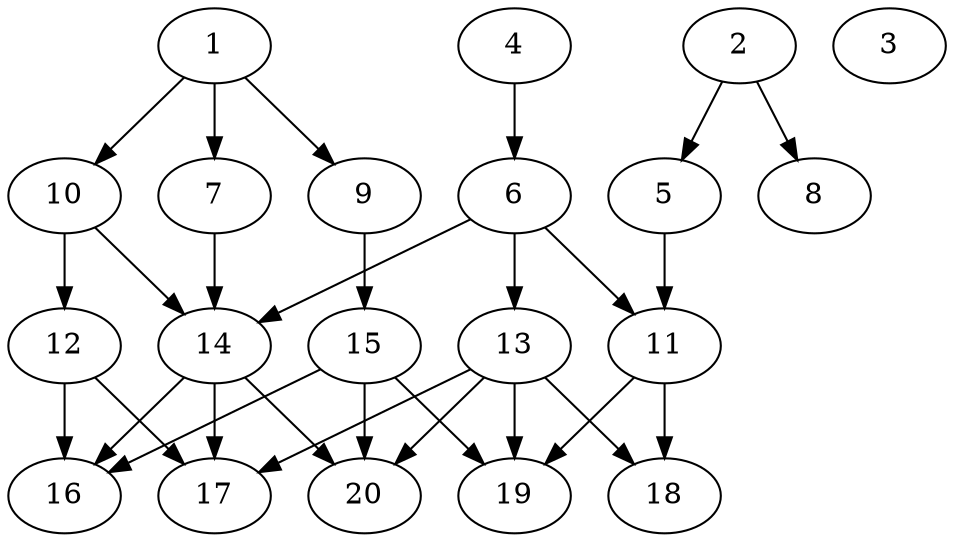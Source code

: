 // DAG automatically generated by daggen at Tue Jul 23 14:23:30 2019
// ./daggen --dot -n 20 --ccr 0.5 --fat 0.6 --regular 0.5 --density 0.6 --mindata 5242880 --maxdata 52428800 
digraph G {
  1 [size="28438528", alpha="0.04", expect_size="14219264"] 
  1 -> 7 [size ="14219264"]
  1 -> 9 [size ="14219264"]
  1 -> 10 [size ="14219264"]
  2 [size="97943552", alpha="0.08", expect_size="48971776"] 
  2 -> 5 [size ="48971776"]
  2 -> 8 [size ="48971776"]
  3 [size="29110272", alpha="0.02", expect_size="14555136"] 
  4 [size="102318080", alpha="0.05", expect_size="51159040"] 
  4 -> 6 [size ="51159040"]
  5 [size="79927296", alpha="0.08", expect_size="39963648"] 
  5 -> 11 [size ="39963648"]
  6 [size="92467200", alpha="0.08", expect_size="46233600"] 
  6 -> 11 [size ="46233600"]
  6 -> 13 [size ="46233600"]
  6 -> 14 [size ="46233600"]
  7 [size="80033792", alpha="0.01", expect_size="40016896"] 
  7 -> 14 [size ="40016896"]
  8 [size="64086016", alpha="0.15", expect_size="32043008"] 
  9 [size="43888640", alpha="0.11", expect_size="21944320"] 
  9 -> 15 [size ="21944320"]
  10 [size="72853504", alpha="0.18", expect_size="36426752"] 
  10 -> 12 [size ="36426752"]
  10 -> 14 [size ="36426752"]
  11 [size="51666944", alpha="0.00", expect_size="25833472"] 
  11 -> 18 [size ="25833472"]
  11 -> 19 [size ="25833472"]
  12 [size="69416960", alpha="0.07", expect_size="34708480"] 
  12 -> 16 [size ="34708480"]
  12 -> 17 [size ="34708480"]
  13 [size="10606592", alpha="0.05", expect_size="5303296"] 
  13 -> 17 [size ="5303296"]
  13 -> 18 [size ="5303296"]
  13 -> 19 [size ="5303296"]
  13 -> 20 [size ="5303296"]
  14 [size="19750912", alpha="0.18", expect_size="9875456"] 
  14 -> 16 [size ="9875456"]
  14 -> 17 [size ="9875456"]
  14 -> 20 [size ="9875456"]
  15 [size="42991616", alpha="0.11", expect_size="21495808"] 
  15 -> 16 [size ="21495808"]
  15 -> 19 [size ="21495808"]
  15 -> 20 [size ="21495808"]
  16 [size="80158720", alpha="0.11", expect_size="40079360"] 
  17 [size="24350720", alpha="0.07", expect_size="12175360"] 
  18 [size="27748352", alpha="0.09", expect_size="13874176"] 
  19 [size="98981888", alpha="0.08", expect_size="49490944"] 
  20 [size="54267904", alpha="0.19", expect_size="27133952"] 
}
